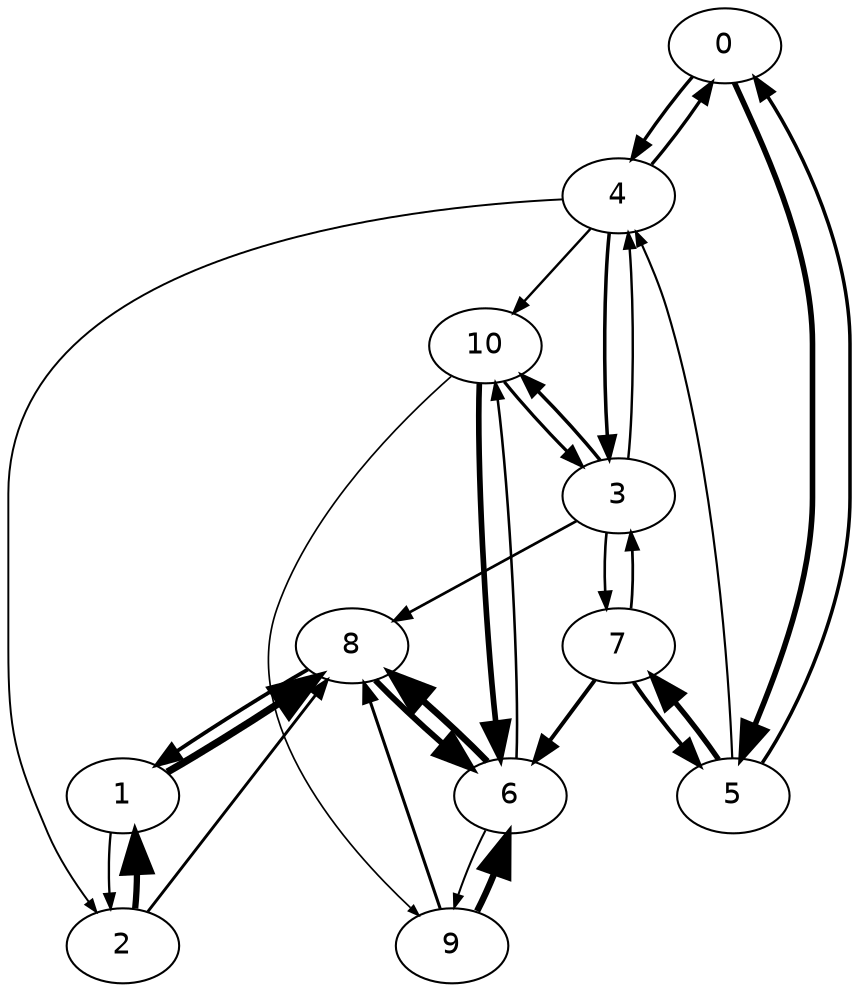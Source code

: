 digraph "" {
	node [fontname=Helvetica];
	0 -> 4	[arrowsize=1.022256989961854,
		penwidth=1.623584631115886];
	0 -> 5	[arrowsize=1.6881633583628526,
		penwidth=2.6812006279880602];
	4 -> 0	[arrowsize=1.0042363685977769,
		penwidth=1.5949636442435282];
	4 -> 2	[arrowsize=0.5912109168433985,
		penwidth=0.938982044398339];
	4 -> 3	[arrowsize=1.0743187918365344,
		penwidth=1.7062710223286135];
	4 -> 10	[arrowsize=0.7334957207708718,
		penwidth=1.164963791812561];
	5 -> 0	[arrowsize=1.0631837954694843,
		penwidth=1.688586028098593];
	5 -> 4	[arrowsize=0.6607304452080586,
		penwidth=1.0493954129775047];
	5 -> 7	[arrowsize=1.616458716958801,
		penwidth=2.567316785758096];
	1 -> 2	[arrowsize=0.7091081456436902,
		penwidth=1.1262305842576257];
	1 -> 8	[arrowsize=2.21,
		penwidth=3.5100000000000002];
	2 -> 1	[arrowsize=1.9004807501536833,
		penwidth=3.018410603185262];
	2 -> 8	[arrowsize=0.875403445842731,
		penwidth=1.3903466492796317];
	8 -> 1	[arrowsize=1.157923973422857,
		penwidth=1.8390557224951258];
	8 -> 6	[arrowsize=1.785076921878716,
		penwidth=2.8351221700426668];
	3 -> 4	[arrowsize=0.7357954778105043,
		penwidth=1.1686163471108009];
	3 -> 8	[arrowsize=0.8154116686573359,
		penwidth=1.2950655913969453];
	3 -> 7	[arrowsize=0.7935794648621205,
		penwidth=1.260390914781015];
	3 -> 10	[arrowsize=1.061448329879989,
		penwidth=1.68582970039763];
	7 -> 5	[arrowsize=1.250606861277315,
		penwidth=1.9862579561463238];
	7 -> 3	[arrowsize=0.8294375438383472,
		penwidth=1.3173419813903164];
	7 -> 6	[arrowsize=1.2046940200206329,
		penwidth=1.9133375612092407];
	10 -> 3	[arrowsize=0.974459191107209,
		penwidth=1.5476704799938028];
	10 -> 6	[arrowsize=1.7104753645524695,
		penwidth=2.716637343700981];
	10 -> 9	[arrowsize=0.51,
		penwidth=0.81];
	6 -> 8	[arrowsize=1.97780761589096,
		penwidth=3.1412238605327016];
	6 -> 10	[arrowsize=0.776156460884681,
		penwidth=1.2327190849344936];
	6 -> 9	[arrowsize=0.6178965281693658,
		penwidth=0.9813650741513457];
	9 -> 8	[arrowsize=0.9214049086519165,
		penwidth=1.4634077960942204];
	9 -> 6	[arrowsize=1.958788735010358,
		penwidth=3.1110174026635105];
}
